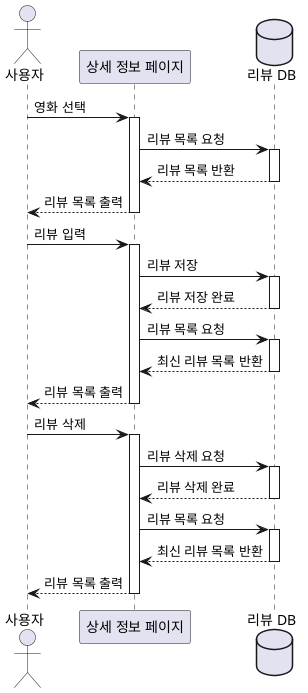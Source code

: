 @startuml

actor "사용자" as user
participant "상세 정보 페이지" as detailPage
database "리뷰 DB" as db

user -> detailPage : 영화 선택
activate detailPage
detailPage -> db : 리뷰 목록 요청
activate db
db --> detailPage : 리뷰 목록 반환
deactivate db
detailPage --> user : 리뷰 목록 출력
deactivate detailPage

user -> detailPage : 리뷰 입력
activate detailPage
detailPage -> db : 리뷰 저장
activate db
db --> detailPage : 리뷰 저장 완료
deactivate db
detailPage -> db : 리뷰 목록 요청
activate db
db --> detailPage : 최신 리뷰 목록 반환
deactivate db
detailPage --> user : 리뷰 목록 출력
deactivate detailPage

user -> detailPage : 리뷰 삭제
activate detailPage
detailPage -> db : 리뷰 삭제 요청
activate db
db --> detailPage : 리뷰 삭제 완료
deactivate db
detailPage -> db : 리뷰 목록 요청
activate db
db --> detailPage : 최신 리뷰 목록 반환
deactivate db
detailPage --> user : 리뷰 목록 출력
deactivate detailPage

@enduml
